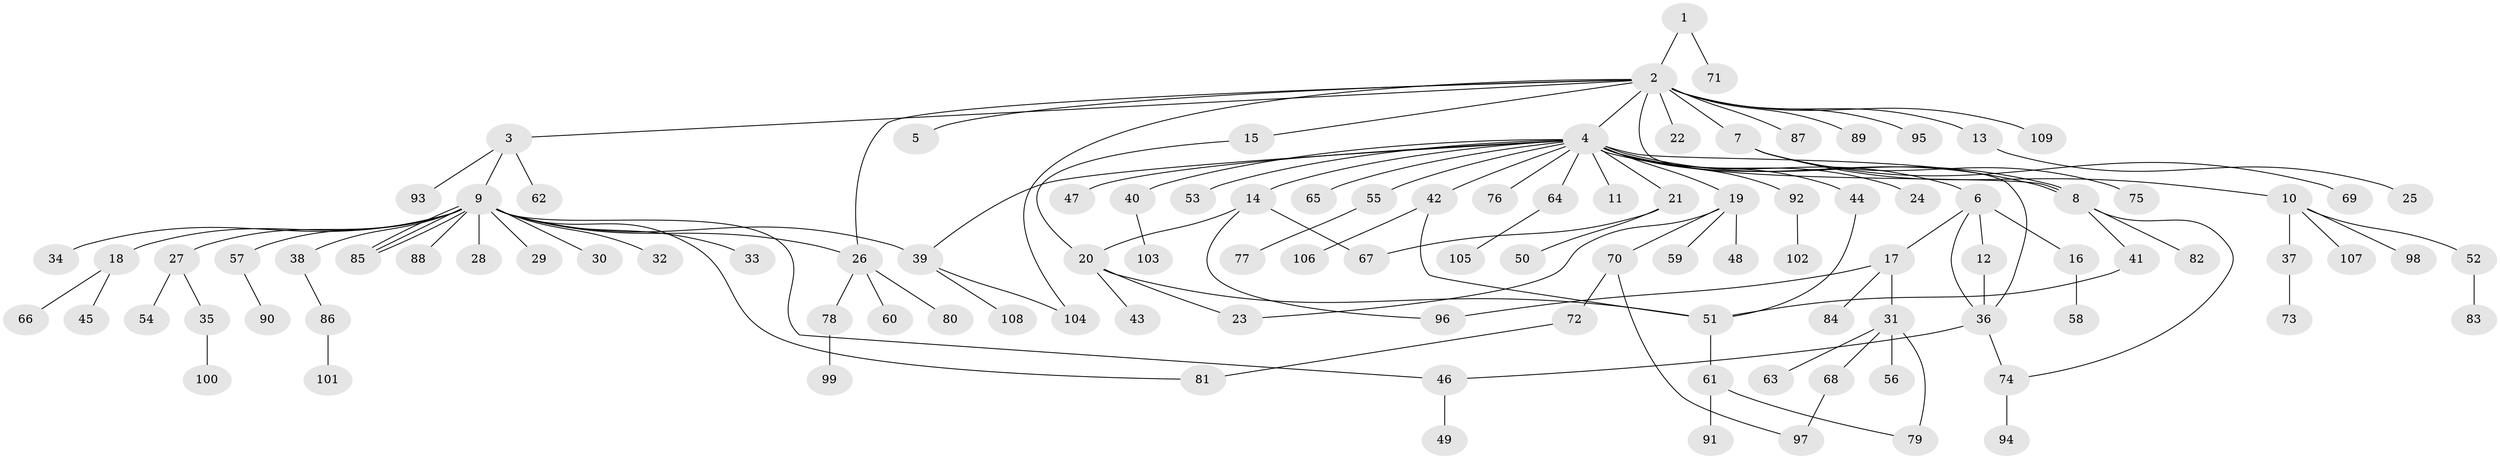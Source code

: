 // coarse degree distribution, {1: 0.5844155844155844, 15: 0.012987012987012988, 3: 0.06493506493506493, 21: 0.012987012987012988, 4: 0.09090909090909091, 6: 0.012987012987012988, 18: 0.012987012987012988, 2: 0.16883116883116883, 8: 0.012987012987012988, 5: 0.025974025974025976}
// Generated by graph-tools (version 1.1) at 2025/23/03/03/25 07:23:53]
// undirected, 109 vertices, 129 edges
graph export_dot {
graph [start="1"]
  node [color=gray90,style=filled];
  1;
  2;
  3;
  4;
  5;
  6;
  7;
  8;
  9;
  10;
  11;
  12;
  13;
  14;
  15;
  16;
  17;
  18;
  19;
  20;
  21;
  22;
  23;
  24;
  25;
  26;
  27;
  28;
  29;
  30;
  31;
  32;
  33;
  34;
  35;
  36;
  37;
  38;
  39;
  40;
  41;
  42;
  43;
  44;
  45;
  46;
  47;
  48;
  49;
  50;
  51;
  52;
  53;
  54;
  55;
  56;
  57;
  58;
  59;
  60;
  61;
  62;
  63;
  64;
  65;
  66;
  67;
  68;
  69;
  70;
  71;
  72;
  73;
  74;
  75;
  76;
  77;
  78;
  79;
  80;
  81;
  82;
  83;
  84;
  85;
  86;
  87;
  88;
  89;
  90;
  91;
  92;
  93;
  94;
  95;
  96;
  97;
  98;
  99;
  100;
  101;
  102;
  103;
  104;
  105;
  106;
  107;
  108;
  109;
  1 -- 2;
  1 -- 71;
  2 -- 3;
  2 -- 4;
  2 -- 5;
  2 -- 7;
  2 -- 8;
  2 -- 13;
  2 -- 15;
  2 -- 22;
  2 -- 26;
  2 -- 87;
  2 -- 89;
  2 -- 95;
  2 -- 104;
  2 -- 109;
  3 -- 9;
  3 -- 62;
  3 -- 93;
  4 -- 6;
  4 -- 8;
  4 -- 8;
  4 -- 11;
  4 -- 14;
  4 -- 19;
  4 -- 21;
  4 -- 24;
  4 -- 36;
  4 -- 39;
  4 -- 40;
  4 -- 42;
  4 -- 44;
  4 -- 47;
  4 -- 53;
  4 -- 55;
  4 -- 64;
  4 -- 65;
  4 -- 76;
  4 -- 92;
  6 -- 12;
  6 -- 16;
  6 -- 17;
  6 -- 36;
  7 -- 10;
  7 -- 69;
  7 -- 75;
  8 -- 41;
  8 -- 74;
  8 -- 82;
  9 -- 18;
  9 -- 26;
  9 -- 27;
  9 -- 28;
  9 -- 29;
  9 -- 30;
  9 -- 32;
  9 -- 33;
  9 -- 34;
  9 -- 38;
  9 -- 39;
  9 -- 46;
  9 -- 57;
  9 -- 81;
  9 -- 85;
  9 -- 85;
  9 -- 85;
  9 -- 88;
  10 -- 37;
  10 -- 52;
  10 -- 98;
  10 -- 107;
  12 -- 36;
  13 -- 25;
  14 -- 20;
  14 -- 67;
  14 -- 96;
  15 -- 20;
  16 -- 58;
  17 -- 31;
  17 -- 84;
  17 -- 96;
  18 -- 45;
  18 -- 66;
  19 -- 23;
  19 -- 48;
  19 -- 59;
  19 -- 70;
  20 -- 23;
  20 -- 43;
  20 -- 51;
  21 -- 50;
  21 -- 67;
  26 -- 60;
  26 -- 78;
  26 -- 80;
  27 -- 35;
  27 -- 54;
  31 -- 56;
  31 -- 63;
  31 -- 68;
  31 -- 79;
  35 -- 100;
  36 -- 46;
  36 -- 74;
  37 -- 73;
  38 -- 86;
  39 -- 104;
  39 -- 108;
  40 -- 103;
  41 -- 51;
  42 -- 51;
  42 -- 106;
  44 -- 51;
  46 -- 49;
  51 -- 61;
  52 -- 83;
  55 -- 77;
  57 -- 90;
  61 -- 79;
  61 -- 91;
  64 -- 105;
  68 -- 97;
  70 -- 72;
  70 -- 97;
  72 -- 81;
  74 -- 94;
  78 -- 99;
  86 -- 101;
  92 -- 102;
}
